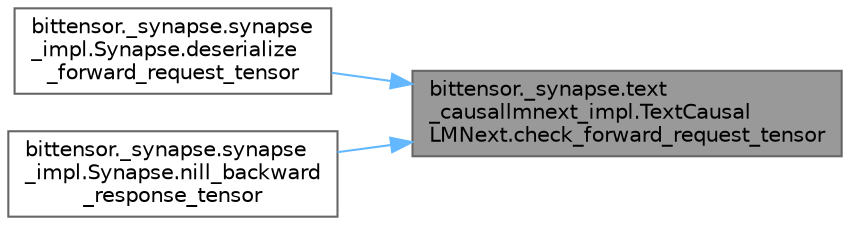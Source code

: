 digraph "bittensor._synapse.text_causallmnext_impl.TextCausalLMNext.check_forward_request_tensor"
{
 // LATEX_PDF_SIZE
  bgcolor="transparent";
  edge [fontname=Helvetica,fontsize=10,labelfontname=Helvetica,labelfontsize=10];
  node [fontname=Helvetica,fontsize=10,shape=box,height=0.2,width=0.4];
  rankdir="RL";
  Node1 [label="bittensor._synapse.text\l_causallmnext_impl.TextCausal\lLMNext.check_forward_request_tensor",height=0.2,width=0.4,color="gray40", fillcolor="grey60", style="filled", fontcolor="black",tooltip=" "];
  Node1 -> Node2 [dir="back",color="steelblue1",style="solid"];
  Node2 [label="bittensor._synapse.synapse\l_impl.Synapse.deserialize\l_forward_request_tensor",height=0.2,width=0.4,color="grey40", fillcolor="white", style="filled",URL="$classbittensor_1_1__synapse_1_1synapse__impl_1_1_synapse.html#a5ea98d071967a34e4d0f5c3c2ab5b372",tooltip=" "];
  Node1 -> Node3 [dir="back",color="steelblue1",style="solid"];
  Node3 [label="bittensor._synapse.synapse\l_impl.Synapse.nill_backward\l_response_tensor",height=0.2,width=0.4,color="grey40", fillcolor="white", style="filled",URL="$classbittensor_1_1__synapse_1_1synapse__impl_1_1_synapse.html#a28f55eb21a6e304a690594db9edc4922",tooltip=" "];
}
